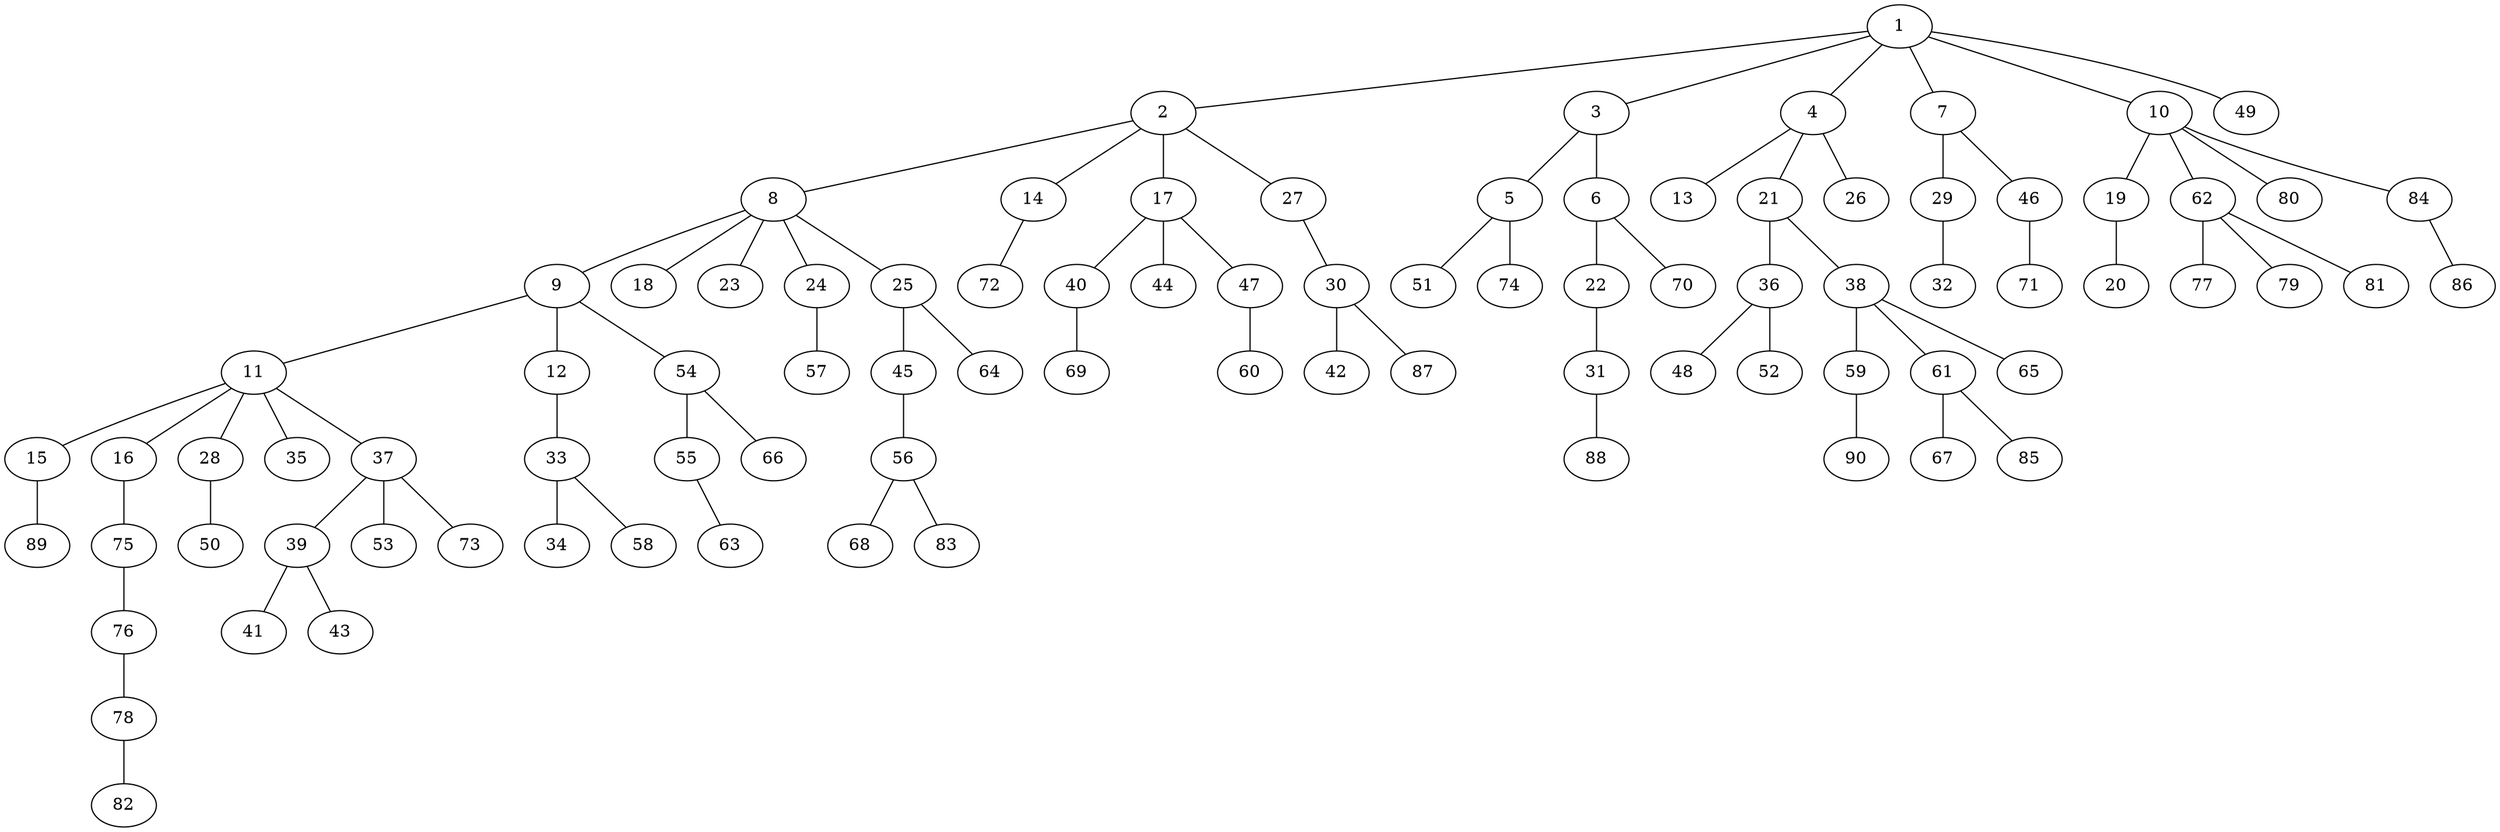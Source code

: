 graph graphname {1--2
1--3
1--4
1--7
1--10
1--49
2--8
2--14
2--17
2--27
3--5
3--6
4--13
4--21
4--26
5--51
5--74
6--22
6--70
7--29
7--46
8--9
8--18
8--23
8--24
8--25
9--11
9--12
9--54
10--19
10--62
10--80
10--84
11--15
11--16
11--28
11--35
11--37
12--33
14--72
15--89
16--75
17--40
17--44
17--47
19--20
21--36
21--38
22--31
24--57
25--45
25--64
27--30
28--50
29--32
30--42
30--87
31--88
33--34
33--58
36--48
36--52
37--39
37--53
37--73
38--59
38--61
38--65
39--41
39--43
40--69
45--56
46--71
47--60
54--55
54--66
55--63
56--68
56--83
59--90
61--67
61--85
62--77
62--79
62--81
75--76
76--78
78--82
84--86
}